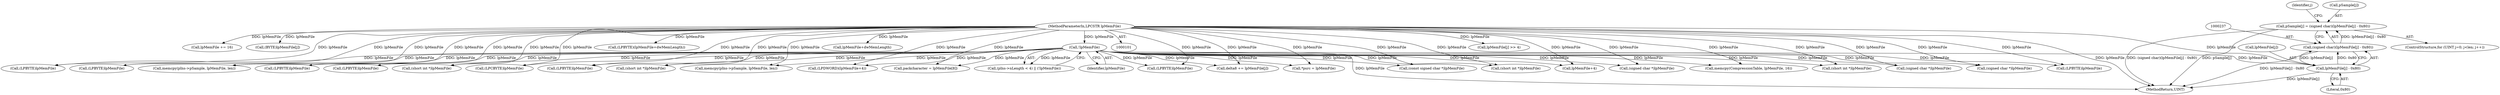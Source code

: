 digraph "0_gstreamer_bc2cdd57d549ab3ba59782e9b395d0cd683fd3ac@pointer" {
"1000232" [label="(Call,pSample[j] = (signed char)(lpMemFile[j] - 0x80))"];
"1000236" [label="(Call,(signed char)(lpMemFile[j] - 0x80))"];
"1000238" [label="(Call,lpMemFile[j] - 0x80)"];
"1000129" [label="(Call,!lpMemFile)"];
"1000104" [label="(MethodParameterIn,LPCSTR lpMemFile)"];
"1000130" [label="(Identifier,lpMemFile)"];
"1000265" [label="(Call,(const signed char *)lpMemFile)"];
"1000466" [label="(Call,memcpy(pIns->pSample, lpMemFile, len))"];
"1001180" [label="(Call,packcharacter = lpMemFile[8])"];
"1001565" [label="(Call,(LPBYTE)lpMemFile)"];
"1000355" [label="(Call,lpMemFile[j] >> 4)"];
"1001197" [label="(Call,(LPDWORD)(lpMemFile+4))"];
"1000242" [label="(Literal,0x80)"];
"1000232" [label="(Call,pSample[j] = (signed char)(lpMemFile[j] - 0x80))"];
"1000537" [label="(Call,(signed char *)lpMemFile)"];
"1001176" [label="(Call,*psrc = lpMemFile)"];
"1001015" [label="(Call,(LPBYTE)lpMemFile)"];
"1001272" [label="(Call,delta8 += lpMemFile[j])"];
"1000236" [label="(Call,(signed char)(lpMemFile[j] - 0x80))"];
"1001106" [label="(Call,(short int *)lpMemFile)"];
"1001199" [label="(Call,lpMemFile+4)"];
"1000123" [label="(Call,(pIns->nLength < 4) || (!lpMemFile))"];
"1000129" [label="(Call,!lpMemFile)"];
"1000957" [label="(Call,(LPBYTE)lpMemFile)"];
"1000318" [label="(Call,lpMemFile += 16)"];
"1000345" [label="(Call,(BYTE)lpMemFile[j])"];
"1001500" [label="(Call,(LPBYTE)lpMemFile)"];
"1002045" [label="(MethodReturn,UINT)"];
"1002009" [label="(Call,memcpy(pIns->pSample, lpMemFile, len))"];
"1000238" [label="(Call,lpMemFile[j] - 0x80)"];
"1000222" [label="(ControlStructure,for (UINT j=0; j<len; j++))"];
"1000231" [label="(Identifier,j)"];
"1000239" [label="(Call,lpMemFile[j])"];
"1001335" [label="(Call,(LPBYTE)lpMemFile)"];
"1001738" [label="(Call,(LPBYTE)lpMemFile)"];
"1000592" [label="(Call,(short int *)lpMemFile)"];
"1001923" [label="(Call,(LPCBYTE)lpMemFile)"];
"1001506" [label="(Call,(LPBYTE)(lpMemFile+dwMemLength))"];
"1000972" [label="(Call,(LPBYTE)lpMemFile)"];
"1000233" [label="(Call,pSample[j])"];
"1000643" [label="(Call,(signed char *)lpMemFile)"];
"1000104" [label="(MethodParameterIn,LPCSTR lpMemFile)"];
"1000314" [label="(Call,memcpy(CompressionTable, lpMemFile, 16))"];
"1001508" [label="(Call,lpMemFile+dwMemLength)"];
"1000844" [label="(Call,(short int *)lpMemFile)"];
"1000729" [label="(Call,(signed char *)lpMemFile)"];
"1000420" [label="(Call,(short int *)lpMemFile)"];
"1000232" -> "1000222"  [label="AST: "];
"1000232" -> "1000236"  [label="CFG: "];
"1000233" -> "1000232"  [label="AST: "];
"1000236" -> "1000232"  [label="AST: "];
"1000231" -> "1000232"  [label="CFG: "];
"1000232" -> "1002045"  [label="DDG: pSample[j]"];
"1000232" -> "1002045"  [label="DDG: (signed char)(lpMemFile[j] - 0x80)"];
"1000236" -> "1000232"  [label="DDG: lpMemFile[j] - 0x80"];
"1000236" -> "1000238"  [label="CFG: "];
"1000237" -> "1000236"  [label="AST: "];
"1000238" -> "1000236"  [label="AST: "];
"1000236" -> "1002045"  [label="DDG: lpMemFile[j] - 0x80"];
"1000238" -> "1000236"  [label="DDG: lpMemFile[j]"];
"1000238" -> "1000236"  [label="DDG: 0x80"];
"1000238" -> "1000242"  [label="CFG: "];
"1000239" -> "1000238"  [label="AST: "];
"1000242" -> "1000238"  [label="AST: "];
"1000238" -> "1002045"  [label="DDG: lpMemFile[j]"];
"1000129" -> "1000238"  [label="DDG: lpMemFile"];
"1000104" -> "1000238"  [label="DDG: lpMemFile"];
"1000129" -> "1000123"  [label="AST: "];
"1000129" -> "1000130"  [label="CFG: "];
"1000130" -> "1000129"  [label="AST: "];
"1000123" -> "1000129"  [label="CFG: "];
"1000129" -> "1002045"  [label="DDG: lpMemFile"];
"1000129" -> "1000123"  [label="DDG: lpMemFile"];
"1000104" -> "1000129"  [label="DDG: lpMemFile"];
"1000129" -> "1000265"  [label="DDG: lpMemFile"];
"1000129" -> "1000314"  [label="DDG: lpMemFile"];
"1000129" -> "1000420"  [label="DDG: lpMemFile"];
"1000129" -> "1000466"  [label="DDG: lpMemFile"];
"1000129" -> "1000537"  [label="DDG: lpMemFile"];
"1000129" -> "1000592"  [label="DDG: lpMemFile"];
"1000129" -> "1000643"  [label="DDG: lpMemFile"];
"1000129" -> "1000729"  [label="DDG: lpMemFile"];
"1000129" -> "1000844"  [label="DDG: lpMemFile"];
"1000129" -> "1000957"  [label="DDG: lpMemFile"];
"1000129" -> "1000972"  [label="DDG: lpMemFile"];
"1000129" -> "1001015"  [label="DDG: lpMemFile"];
"1000129" -> "1001106"  [label="DDG: lpMemFile"];
"1000129" -> "1001176"  [label="DDG: lpMemFile"];
"1000129" -> "1001180"  [label="DDG: lpMemFile"];
"1000129" -> "1001197"  [label="DDG: lpMemFile"];
"1000129" -> "1001199"  [label="DDG: lpMemFile"];
"1000129" -> "1001272"  [label="DDG: lpMemFile"];
"1000129" -> "1001335"  [label="DDG: lpMemFile"];
"1000129" -> "1001500"  [label="DDG: lpMemFile"];
"1000129" -> "1001565"  [label="DDG: lpMemFile"];
"1000129" -> "1001738"  [label="DDG: lpMemFile"];
"1000129" -> "1001923"  [label="DDG: lpMemFile"];
"1000129" -> "1002009"  [label="DDG: lpMemFile"];
"1000104" -> "1000101"  [label="AST: "];
"1000104" -> "1002045"  [label="DDG: lpMemFile"];
"1000104" -> "1000265"  [label="DDG: lpMemFile"];
"1000104" -> "1000314"  [label="DDG: lpMemFile"];
"1000104" -> "1000318"  [label="DDG: lpMemFile"];
"1000104" -> "1000345"  [label="DDG: lpMemFile"];
"1000104" -> "1000355"  [label="DDG: lpMemFile"];
"1000104" -> "1000420"  [label="DDG: lpMemFile"];
"1000104" -> "1000466"  [label="DDG: lpMemFile"];
"1000104" -> "1000537"  [label="DDG: lpMemFile"];
"1000104" -> "1000592"  [label="DDG: lpMemFile"];
"1000104" -> "1000643"  [label="DDG: lpMemFile"];
"1000104" -> "1000729"  [label="DDG: lpMemFile"];
"1000104" -> "1000844"  [label="DDG: lpMemFile"];
"1000104" -> "1000957"  [label="DDG: lpMemFile"];
"1000104" -> "1000972"  [label="DDG: lpMemFile"];
"1000104" -> "1001015"  [label="DDG: lpMemFile"];
"1000104" -> "1001106"  [label="DDG: lpMemFile"];
"1000104" -> "1001176"  [label="DDG: lpMemFile"];
"1000104" -> "1001180"  [label="DDG: lpMemFile"];
"1000104" -> "1001197"  [label="DDG: lpMemFile"];
"1000104" -> "1001199"  [label="DDG: lpMemFile"];
"1000104" -> "1001272"  [label="DDG: lpMemFile"];
"1000104" -> "1001335"  [label="DDG: lpMemFile"];
"1000104" -> "1001500"  [label="DDG: lpMemFile"];
"1000104" -> "1001506"  [label="DDG: lpMemFile"];
"1000104" -> "1001508"  [label="DDG: lpMemFile"];
"1000104" -> "1001565"  [label="DDG: lpMemFile"];
"1000104" -> "1001738"  [label="DDG: lpMemFile"];
"1000104" -> "1001923"  [label="DDG: lpMemFile"];
"1000104" -> "1002009"  [label="DDG: lpMemFile"];
}
